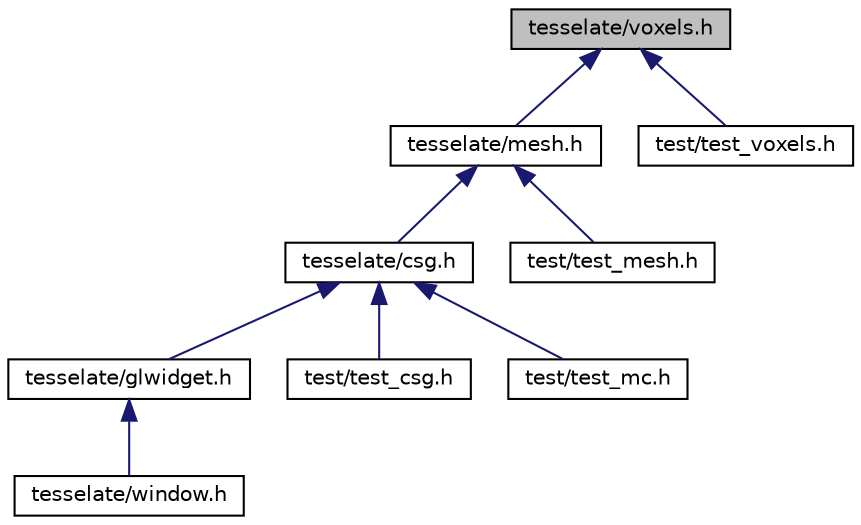 digraph "tesselate/voxels.h"
{
  edge [fontname="Helvetica",fontsize="10",labelfontname="Helvetica",labelfontsize="10"];
  node [fontname="Helvetica",fontsize="10",shape=record];
  Node14 [label="tesselate/voxels.h",height=0.2,width=0.4,color="black", fillcolor="grey75", style="filled", fontcolor="black"];
  Node14 -> Node15 [dir="back",color="midnightblue",fontsize="10",style="solid",fontname="Helvetica"];
  Node15 [label="tesselate/mesh.h",height=0.2,width=0.4,color="black", fillcolor="white", style="filled",URL="$mesh_8h.html",tooltip="Data structure representing a triangle mesh in 3D space. "];
  Node15 -> Node16 [dir="back",color="midnightblue",fontsize="10",style="solid",fontname="Helvetica"];
  Node16 [label="tesselate/csg.h",height=0.2,width=0.4,color="black", fillcolor="white", style="filled",URL="$csg_8h.html",tooltip="Constructive Solid Geometry binary tree, with internal nodes representing binary set operations and l..."];
  Node16 -> Node17 [dir="back",color="midnightblue",fontsize="10",style="solid",fontname="Helvetica"];
  Node17 [label="tesselate/glwidget.h",height=0.2,width=0.4,color="black", fillcolor="white", style="filled",URL="$glwidget_8h_source.html"];
  Node17 -> Node18 [dir="back",color="midnightblue",fontsize="10",style="solid",fontname="Helvetica"];
  Node18 [label="tesselate/window.h",height=0.2,width=0.4,color="black", fillcolor="white", style="filled",URL="$window_8h_source.html"];
  Node16 -> Node19 [dir="back",color="midnightblue",fontsize="10",style="solid",fontname="Helvetica"];
  Node19 [label="test/test_csg.h",height=0.2,width=0.4,color="black", fillcolor="white", style="filled",URL="$test__csg_8h_source.html"];
  Node16 -> Node20 [dir="back",color="midnightblue",fontsize="10",style="solid",fontname="Helvetica"];
  Node20 [label="test/test_mc.h",height=0.2,width=0.4,color="black", fillcolor="white", style="filled",URL="$test__mc_8h_source.html"];
  Node15 -> Node21 [dir="back",color="midnightblue",fontsize="10",style="solid",fontname="Helvetica"];
  Node21 [label="test/test_mesh.h",height=0.2,width=0.4,color="black", fillcolor="white", style="filled",URL="$test__mesh_8h_source.html"];
  Node14 -> Node22 [dir="back",color="midnightblue",fontsize="10",style="solid",fontname="Helvetica"];
  Node22 [label="test/test_voxels.h",height=0.2,width=0.4,color="black", fillcolor="white", style="filled",URL="$test__voxels_8h_source.html"];
}
